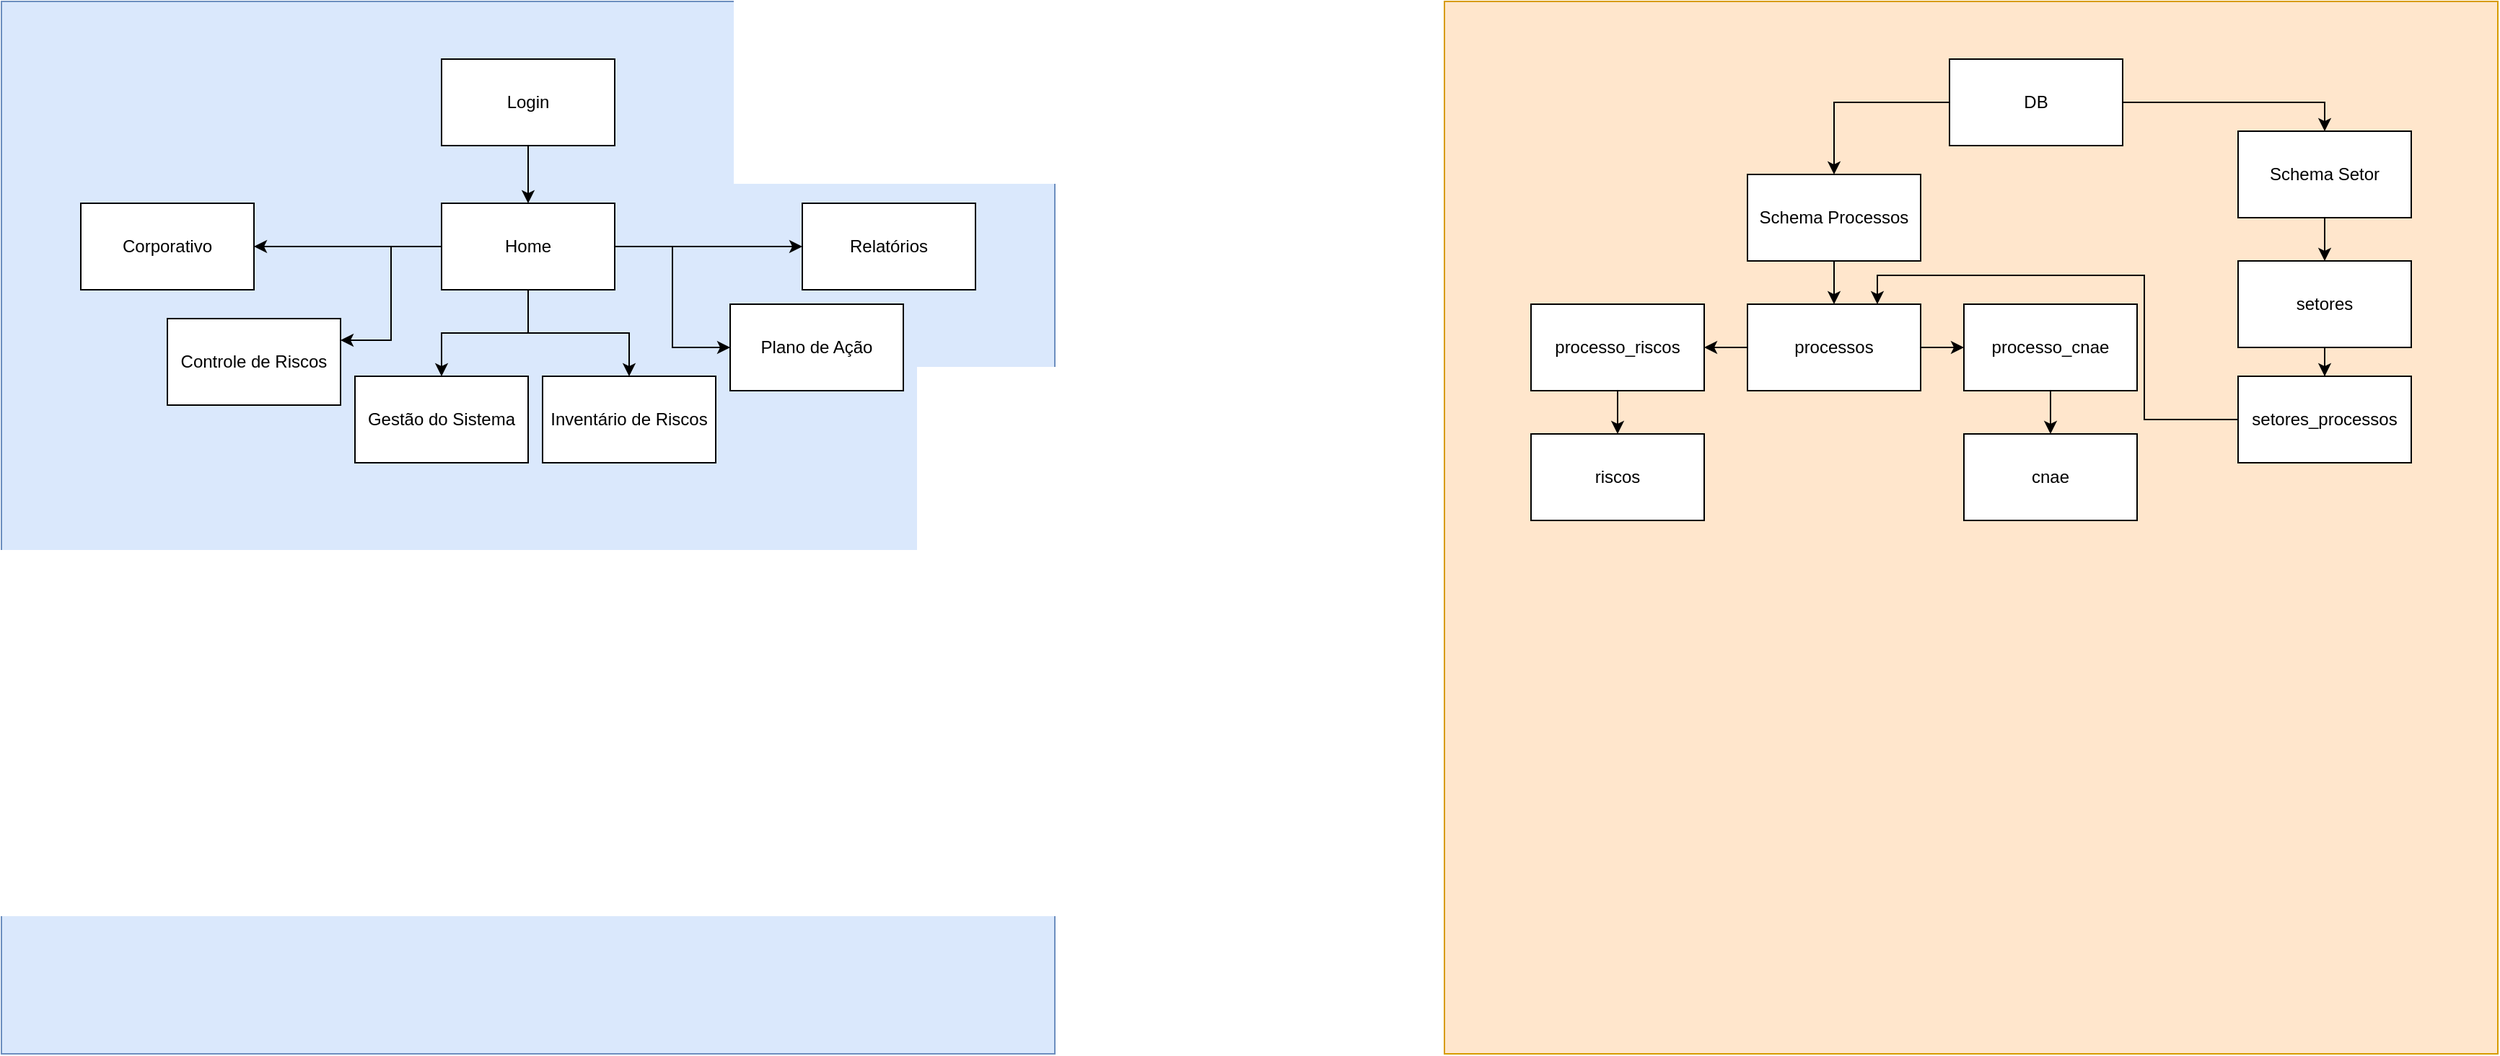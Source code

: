 <mxfile version="24.4.9" type="github">
  <diagram name="Página-1" id="yHVqR-YSaNwt2Q0FPkJ0">
    <mxGraphModel dx="3000" dy="1491" grid="1" gridSize="10" guides="1" tooltips="1" connect="1" arrows="1" fold="1" page="1" pageScale="1" pageWidth="1000" pageHeight="1169" math="0" shadow="0">
      <root>
        <mxCell id="0" />
        <mxCell id="1" parent="0" />
        <mxCell id="C2jfjmU4P4yWBBSCTZlI-1" value="" style="whiteSpace=wrap;html=1;aspect=fixed;fillColor=#dae8fc;strokeColor=#6c8ebf;" vertex="1" parent="1">
          <mxGeometry x="135" y="10" width="730" height="730" as="geometry" />
        </mxCell>
        <mxCell id="lDvgY5iJilUbF93VKeKj-12" style="edgeStyle=orthogonalEdgeStyle;rounded=0;orthogonalLoop=1;jettySize=auto;html=1;" edge="1" parent="1" source="lDvgY5iJilUbF93VKeKj-1" target="lDvgY5iJilUbF93VKeKj-3">
          <mxGeometry relative="1" as="geometry" />
        </mxCell>
        <mxCell id="lDvgY5iJilUbF93VKeKj-14" style="edgeStyle=orthogonalEdgeStyle;rounded=0;orthogonalLoop=1;jettySize=auto;html=1;entryX=0;entryY=0.5;entryDx=0;entryDy=0;" edge="1" parent="1" source="lDvgY5iJilUbF93VKeKj-1" target="lDvgY5iJilUbF93VKeKj-8">
          <mxGeometry relative="1" as="geometry" />
        </mxCell>
        <mxCell id="lDvgY5iJilUbF93VKeKj-15" style="edgeStyle=orthogonalEdgeStyle;rounded=0;orthogonalLoop=1;jettySize=auto;html=1;entryX=0;entryY=0.5;entryDx=0;entryDy=0;" edge="1" parent="1" source="lDvgY5iJilUbF93VKeKj-1" target="lDvgY5iJilUbF93VKeKj-7">
          <mxGeometry relative="1" as="geometry" />
        </mxCell>
        <mxCell id="lDvgY5iJilUbF93VKeKj-16" style="edgeStyle=orthogonalEdgeStyle;rounded=0;orthogonalLoop=1;jettySize=auto;html=1;entryX=0.5;entryY=0;entryDx=0;entryDy=0;" edge="1" parent="1" source="lDvgY5iJilUbF93VKeKj-1" target="lDvgY5iJilUbF93VKeKj-6">
          <mxGeometry relative="1" as="geometry" />
        </mxCell>
        <mxCell id="lDvgY5iJilUbF93VKeKj-17" style="edgeStyle=orthogonalEdgeStyle;rounded=0;orthogonalLoop=1;jettySize=auto;html=1;entryX=0.5;entryY=0;entryDx=0;entryDy=0;" edge="1" parent="1" source="lDvgY5iJilUbF93VKeKj-1" target="lDvgY5iJilUbF93VKeKj-5">
          <mxGeometry relative="1" as="geometry" />
        </mxCell>
        <mxCell id="lDvgY5iJilUbF93VKeKj-18" style="edgeStyle=orthogonalEdgeStyle;rounded=0;orthogonalLoop=1;jettySize=auto;html=1;entryX=1;entryY=0.25;entryDx=0;entryDy=0;" edge="1" parent="1" source="lDvgY5iJilUbF93VKeKj-1" target="lDvgY5iJilUbF93VKeKj-4">
          <mxGeometry relative="1" as="geometry" />
        </mxCell>
        <mxCell id="lDvgY5iJilUbF93VKeKj-1" value="Home" style="rounded=0;whiteSpace=wrap;html=1;" vertex="1" parent="1">
          <mxGeometry x="440" y="150" width="120" height="60" as="geometry" />
        </mxCell>
        <mxCell id="lDvgY5iJilUbF93VKeKj-13" style="edgeStyle=orthogonalEdgeStyle;rounded=0;orthogonalLoop=1;jettySize=auto;html=1;" edge="1" parent="1" source="lDvgY5iJilUbF93VKeKj-2" target="lDvgY5iJilUbF93VKeKj-1">
          <mxGeometry relative="1" as="geometry" />
        </mxCell>
        <mxCell id="lDvgY5iJilUbF93VKeKj-2" value="Login" style="rounded=0;whiteSpace=wrap;html=1;" vertex="1" parent="1">
          <mxGeometry x="440" y="50" width="120" height="60" as="geometry" />
        </mxCell>
        <mxCell id="lDvgY5iJilUbF93VKeKj-3" value="Corporativo" style="rounded=0;whiteSpace=wrap;html=1;" vertex="1" parent="1">
          <mxGeometry x="190" y="150" width="120" height="60" as="geometry" />
        </mxCell>
        <mxCell id="lDvgY5iJilUbF93VKeKj-4" value="Controle de Riscos" style="rounded=0;whiteSpace=wrap;html=1;" vertex="1" parent="1">
          <mxGeometry x="250" y="230" width="120" height="60" as="geometry" />
        </mxCell>
        <mxCell id="lDvgY5iJilUbF93VKeKj-5" value="Gestão do Sistema" style="rounded=0;whiteSpace=wrap;html=1;" vertex="1" parent="1">
          <mxGeometry x="380" y="270" width="120" height="60" as="geometry" />
        </mxCell>
        <mxCell id="lDvgY5iJilUbF93VKeKj-6" value="Inventário de Riscos" style="rounded=0;whiteSpace=wrap;html=1;" vertex="1" parent="1">
          <mxGeometry x="510" y="270" width="120" height="60" as="geometry" />
        </mxCell>
        <mxCell id="lDvgY5iJilUbF93VKeKj-7" value="Plano de Ação" style="rounded=0;whiteSpace=wrap;html=1;" vertex="1" parent="1">
          <mxGeometry x="640" y="220" width="120" height="60" as="geometry" />
        </mxCell>
        <mxCell id="lDvgY5iJilUbF93VKeKj-8" value="Relatórios" style="rounded=0;whiteSpace=wrap;html=1;" vertex="1" parent="1">
          <mxGeometry x="690" y="150" width="120" height="60" as="geometry" />
        </mxCell>
        <mxCell id="C2jfjmU4P4yWBBSCTZlI-2" value="" style="whiteSpace=wrap;html=1;aspect=fixed;fillColor=#ffe6cc;strokeColor=#d79b00;imageAspect=1;gradientColor=none;" vertex="1" parent="1">
          <mxGeometry x="1135" y="10" width="730" height="730" as="geometry" />
        </mxCell>
        <mxCell id="C2jfjmU4P4yWBBSCTZlI-5" style="edgeStyle=orthogonalEdgeStyle;rounded=0;orthogonalLoop=1;jettySize=auto;html=1;" edge="1" parent="1" source="C2jfjmU4P4yWBBSCTZlI-3" target="C2jfjmU4P4yWBBSCTZlI-4">
          <mxGeometry relative="1" as="geometry" />
        </mxCell>
        <mxCell id="C2jfjmU4P4yWBBSCTZlI-27" style="edgeStyle=orthogonalEdgeStyle;rounded=0;orthogonalLoop=1;jettySize=auto;html=1;entryX=0.5;entryY=0;entryDx=0;entryDy=0;" edge="1" parent="1" source="C2jfjmU4P4yWBBSCTZlI-3" target="C2jfjmU4P4yWBBSCTZlI-26">
          <mxGeometry relative="1" as="geometry" />
        </mxCell>
        <mxCell id="C2jfjmU4P4yWBBSCTZlI-3" value="DB" style="rounded=0;whiteSpace=wrap;html=1;" vertex="1" parent="1">
          <mxGeometry x="1485" y="50" width="120" height="60" as="geometry" />
        </mxCell>
        <mxCell id="C2jfjmU4P4yWBBSCTZlI-20" style="edgeStyle=orthogonalEdgeStyle;rounded=0;orthogonalLoop=1;jettySize=auto;html=1;entryX=0.5;entryY=0;entryDx=0;entryDy=0;" edge="1" parent="1" source="C2jfjmU4P4yWBBSCTZlI-4" target="C2jfjmU4P4yWBBSCTZlI-6">
          <mxGeometry relative="1" as="geometry" />
        </mxCell>
        <mxCell id="C2jfjmU4P4yWBBSCTZlI-4" value="Schema Processos" style="rounded=0;whiteSpace=wrap;html=1;" vertex="1" parent="1">
          <mxGeometry x="1345" y="130" width="120" height="60" as="geometry" />
        </mxCell>
        <mxCell id="C2jfjmU4P4yWBBSCTZlI-21" style="edgeStyle=orthogonalEdgeStyle;rounded=0;orthogonalLoop=1;jettySize=auto;html=1;entryX=1;entryY=0.5;entryDx=0;entryDy=0;" edge="1" parent="1" source="C2jfjmU4P4yWBBSCTZlI-6" target="C2jfjmU4P4yWBBSCTZlI-19">
          <mxGeometry relative="1" as="geometry" />
        </mxCell>
        <mxCell id="C2jfjmU4P4yWBBSCTZlI-24" style="edgeStyle=orthogonalEdgeStyle;rounded=0;orthogonalLoop=1;jettySize=auto;html=1;" edge="1" parent="1" source="C2jfjmU4P4yWBBSCTZlI-6" target="C2jfjmU4P4yWBBSCTZlI-8">
          <mxGeometry relative="1" as="geometry" />
        </mxCell>
        <mxCell id="C2jfjmU4P4yWBBSCTZlI-6" value="processos" style="rounded=0;whiteSpace=wrap;html=1;" vertex="1" parent="1">
          <mxGeometry x="1345" y="220" width="120" height="60" as="geometry" />
        </mxCell>
        <mxCell id="C2jfjmU4P4yWBBSCTZlI-7" value="cnae" style="rounded=0;whiteSpace=wrap;html=1;" vertex="1" parent="1">
          <mxGeometry x="1495" y="310" width="120" height="60" as="geometry" />
        </mxCell>
        <mxCell id="C2jfjmU4P4yWBBSCTZlI-25" style="edgeStyle=orthogonalEdgeStyle;rounded=0;orthogonalLoop=1;jettySize=auto;html=1;entryX=0.5;entryY=0;entryDx=0;entryDy=0;" edge="1" parent="1" source="C2jfjmU4P4yWBBSCTZlI-8" target="C2jfjmU4P4yWBBSCTZlI-7">
          <mxGeometry relative="1" as="geometry" />
        </mxCell>
        <mxCell id="C2jfjmU4P4yWBBSCTZlI-8" value="processo_cnae" style="rounded=0;whiteSpace=wrap;html=1;" vertex="1" parent="1">
          <mxGeometry x="1495" y="220" width="120" height="60" as="geometry" />
        </mxCell>
        <mxCell id="C2jfjmU4P4yWBBSCTZlI-18" value="riscos" style="rounded=0;whiteSpace=wrap;html=1;" vertex="1" parent="1">
          <mxGeometry x="1195" y="310" width="120" height="60" as="geometry" />
        </mxCell>
        <mxCell id="C2jfjmU4P4yWBBSCTZlI-22" style="edgeStyle=orthogonalEdgeStyle;rounded=0;orthogonalLoop=1;jettySize=auto;html=1;entryX=0.5;entryY=0;entryDx=0;entryDy=0;" edge="1" parent="1" source="C2jfjmU4P4yWBBSCTZlI-19" target="C2jfjmU4P4yWBBSCTZlI-18">
          <mxGeometry relative="1" as="geometry" />
        </mxCell>
        <mxCell id="C2jfjmU4P4yWBBSCTZlI-19" value="processo_riscos" style="rounded=0;whiteSpace=wrap;html=1;" vertex="1" parent="1">
          <mxGeometry x="1195" y="220" width="120" height="60" as="geometry" />
        </mxCell>
        <mxCell id="C2jfjmU4P4yWBBSCTZlI-31" style="edgeStyle=orthogonalEdgeStyle;rounded=0;orthogonalLoop=1;jettySize=auto;html=1;entryX=0.5;entryY=0;entryDx=0;entryDy=0;" edge="1" parent="1" source="C2jfjmU4P4yWBBSCTZlI-26" target="C2jfjmU4P4yWBBSCTZlI-30">
          <mxGeometry relative="1" as="geometry" />
        </mxCell>
        <mxCell id="C2jfjmU4P4yWBBSCTZlI-26" value="Schema Setor" style="rounded=0;whiteSpace=wrap;html=1;" vertex="1" parent="1">
          <mxGeometry x="1685" y="100" width="120" height="60" as="geometry" />
        </mxCell>
        <mxCell id="C2jfjmU4P4yWBBSCTZlI-33" style="edgeStyle=orthogonalEdgeStyle;rounded=0;orthogonalLoop=1;jettySize=auto;html=1;entryX=0.75;entryY=0;entryDx=0;entryDy=0;" edge="1" parent="1" source="C2jfjmU4P4yWBBSCTZlI-28" target="C2jfjmU4P4yWBBSCTZlI-6">
          <mxGeometry relative="1" as="geometry">
            <Array as="points">
              <mxPoint x="1620" y="300" />
              <mxPoint x="1620" y="200" />
              <mxPoint x="1435" y="200" />
            </Array>
          </mxGeometry>
        </mxCell>
        <mxCell id="C2jfjmU4P4yWBBSCTZlI-28" value="setores_processos" style="rounded=0;whiteSpace=wrap;html=1;" vertex="1" parent="1">
          <mxGeometry x="1685" y="270" width="120" height="60" as="geometry" />
        </mxCell>
        <mxCell id="C2jfjmU4P4yWBBSCTZlI-32" style="edgeStyle=orthogonalEdgeStyle;rounded=0;orthogonalLoop=1;jettySize=auto;html=1;entryX=0.5;entryY=0;entryDx=0;entryDy=0;" edge="1" parent="1" source="C2jfjmU4P4yWBBSCTZlI-30" target="C2jfjmU4P4yWBBSCTZlI-28">
          <mxGeometry relative="1" as="geometry" />
        </mxCell>
        <mxCell id="C2jfjmU4P4yWBBSCTZlI-30" value="setores" style="rounded=0;whiteSpace=wrap;html=1;" vertex="1" parent="1">
          <mxGeometry x="1685" y="190" width="120" height="60" as="geometry" />
        </mxCell>
      </root>
    </mxGraphModel>
  </diagram>
</mxfile>
